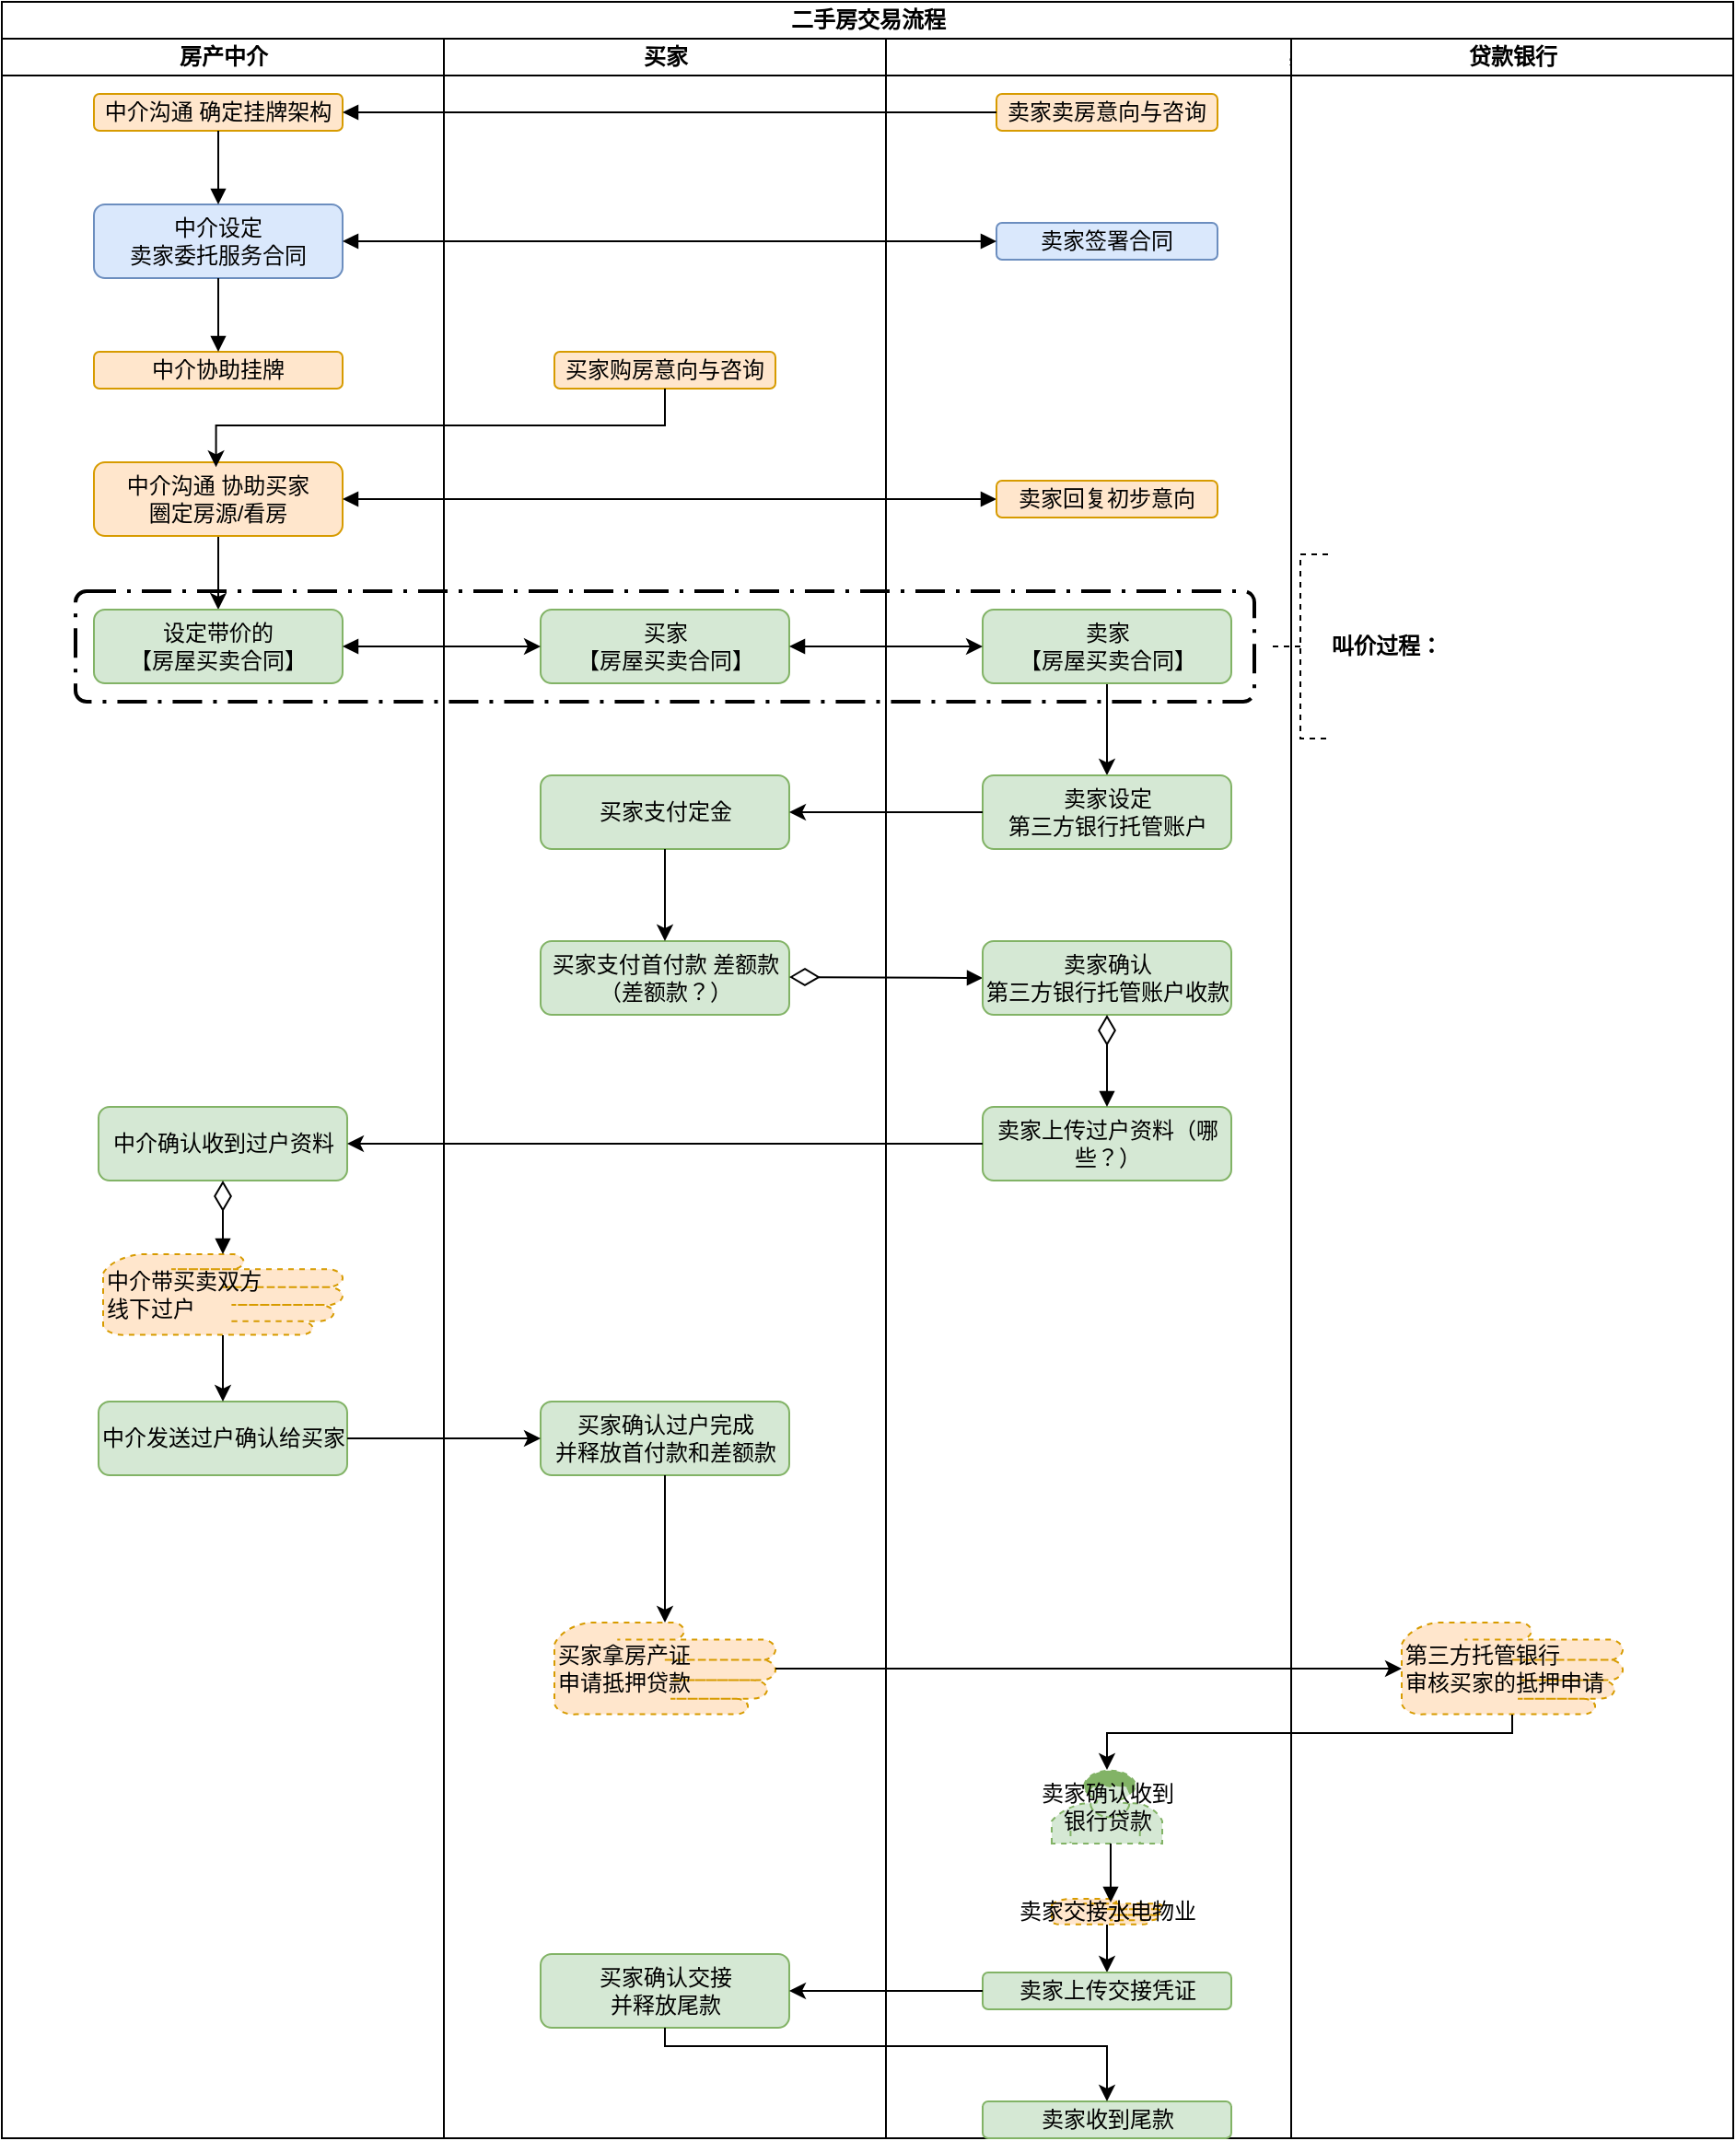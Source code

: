 <mxfile version="14.2.9" type="github">
  <diagram id="eCgH1aqY1Uuq_Gv72Vav" name="Page-1">
    <mxGraphModel dx="930" dy="457" grid="1" gridSize="10" guides="1" tooltips="1" connect="1" arrows="1" fold="1" page="1" pageScale="1" pageWidth="827" pageHeight="1169" math="0" shadow="0">
      <root>
        <mxCell id="0" />
        <mxCell id="1" parent="0" />
        <mxCell id="mIpBYpTtvKyWABxg0NEK-7" value="二手房交易流程" style="swimlane;html=1;childLayout=stackLayout;resizeParent=1;resizeParentMax=0;startSize=20;" parent="1" vertex="1">
          <mxGeometry width="940" height="1160" as="geometry" />
        </mxCell>
        <mxCell id="mIpBYpTtvKyWABxg0NEK-8" value="房产中介" style="swimlane;html=1;startSize=20;" parent="mIpBYpTtvKyWABxg0NEK-7" vertex="1">
          <mxGeometry y="20" width="240" height="1140" as="geometry" />
        </mxCell>
        <mxCell id="ocknudQu-m-3cSBIJ4q2-3" value="中介沟通 确定挂牌架构" style="shape=ext;rounded=1;html=1;whiteSpace=wrap;fillColor=#ffe6cc;strokeColor=#d79b00;" parent="mIpBYpTtvKyWABxg0NEK-8" vertex="1">
          <mxGeometry x="50" y="30" width="135" height="20" as="geometry" />
        </mxCell>
        <mxCell id="ocknudQu-m-3cSBIJ4q2-7" value="中介设定&lt;br&gt;卖家委托服务合同" style="shape=ext;rounded=1;html=1;whiteSpace=wrap;fillColor=#dae8fc;strokeColor=#6c8ebf;" parent="mIpBYpTtvKyWABxg0NEK-8" vertex="1">
          <mxGeometry x="50" y="90" width="135" height="40" as="geometry" />
        </mxCell>
        <mxCell id="ocknudQu-m-3cSBIJ4q2-8" value="" style="endArrow=block;endFill=1;endSize=6;html=1;exitX=0.5;exitY=1;exitDx=0;exitDy=0;entryX=0.5;entryY=0;entryDx=0;entryDy=0;" parent="mIpBYpTtvKyWABxg0NEK-8" source="ocknudQu-m-3cSBIJ4q2-3" target="ocknudQu-m-3cSBIJ4q2-7" edge="1">
          <mxGeometry width="100" relative="1" as="geometry">
            <mxPoint x="120" y="60" as="sourcePoint" />
            <mxPoint x="220" y="60" as="targetPoint" />
          </mxGeometry>
        </mxCell>
        <mxCell id="ocknudQu-m-3cSBIJ4q2-11" value="中介协助挂牌" style="shape=ext;rounded=1;html=1;whiteSpace=wrap;fillColor=#ffe6cc;strokeColor=#d79b00;" parent="mIpBYpTtvKyWABxg0NEK-8" vertex="1">
          <mxGeometry x="50" y="170" width="135" height="20" as="geometry" />
        </mxCell>
        <mxCell id="ocknudQu-m-3cSBIJ4q2-12" value="" style="endArrow=block;endFill=1;endSize=6;html=1;exitX=0.5;exitY=1;exitDx=0;exitDy=0;entryX=0.5;entryY=0;entryDx=0;entryDy=0;" parent="mIpBYpTtvKyWABxg0NEK-8" source="ocknudQu-m-3cSBIJ4q2-7" target="ocknudQu-m-3cSBIJ4q2-11" edge="1">
          <mxGeometry width="100" relative="1" as="geometry">
            <mxPoint x="120" y="150" as="sourcePoint" />
            <mxPoint x="220" y="150" as="targetPoint" />
          </mxGeometry>
        </mxCell>
        <mxCell id="ocknudQu-m-3cSBIJ4q2-19" style="edgeStyle=orthogonalEdgeStyle;rounded=0;orthogonalLoop=1;jettySize=auto;html=1;exitX=0.5;exitY=1;exitDx=0;exitDy=0;entryX=0.5;entryY=0;entryDx=0;entryDy=0;startArrow=none;startFill=0;" parent="mIpBYpTtvKyWABxg0NEK-8" source="ocknudQu-m-3cSBIJ4q2-14" target="ocknudQu-m-3cSBIJ4q2-18" edge="1">
          <mxGeometry relative="1" as="geometry" />
        </mxCell>
        <mxCell id="ocknudQu-m-3cSBIJ4q2-14" value="中介沟通 协助买家&lt;br&gt;圈定房源/看房" style="shape=ext;rounded=1;html=1;whiteSpace=wrap;fillColor=#ffe6cc;strokeColor=#d79b00;" parent="mIpBYpTtvKyWABxg0NEK-8" vertex="1">
          <mxGeometry x="50" y="230" width="135" height="40" as="geometry" />
        </mxCell>
        <mxCell id="ocknudQu-m-3cSBIJ4q2-18" value="设定带价的&lt;br&gt;【房屋买卖合同】" style="shape=ext;rounded=1;html=1;whiteSpace=wrap;fillColor=#d5e8d4;strokeColor=#82b366;" parent="mIpBYpTtvKyWABxg0NEK-8" vertex="1">
          <mxGeometry x="50" y="310" width="135" height="40" as="geometry" />
        </mxCell>
        <mxCell id="HF9s1pa_gHyb1Hk8taV--29" value="中介确认收到过户资料" style="shape=ext;rounded=1;html=1;whiteSpace=wrap;fillColor=#d5e8d4;strokeColor=#82b366;" vertex="1" parent="mIpBYpTtvKyWABxg0NEK-8">
          <mxGeometry x="52.5" y="580" width="135" height="40" as="geometry" />
        </mxCell>
        <mxCell id="HF9s1pa_gHyb1Hk8taV--31" value="中介带买卖双方&lt;br&gt;线下过户" style="shape=mxgraph.bpmn.manual_task;html=1;outlineConnect=0;dashed=1;align=left;fillColor=#ffe6cc;strokeColor=#d79b00;" vertex="1" parent="mIpBYpTtvKyWABxg0NEK-8">
          <mxGeometry x="55" y="660" width="130" height="44" as="geometry" />
        </mxCell>
        <mxCell id="HF9s1pa_gHyb1Hk8taV--32" value="" style="startArrow=diamondThin;startFill=0;startSize=14;endArrow=block;endFill=1;endSize=6;html=1;exitX=0.5;exitY=1;exitDx=0;exitDy=0;" edge="1" parent="mIpBYpTtvKyWABxg0NEK-8" source="HF9s1pa_gHyb1Hk8taV--29" target="HF9s1pa_gHyb1Hk8taV--31">
          <mxGeometry width="100" relative="1" as="geometry">
            <mxPoint x="110" y="620" as="sourcePoint" />
            <mxPoint x="210" y="620" as="targetPoint" />
          </mxGeometry>
        </mxCell>
        <mxCell id="HF9s1pa_gHyb1Hk8taV--35" value="中介发送过户确认给买家" style="shape=ext;rounded=1;html=1;whiteSpace=wrap;fillColor=#d5e8d4;strokeColor=#82b366;" vertex="1" parent="mIpBYpTtvKyWABxg0NEK-8">
          <mxGeometry x="52.5" y="740" width="135" height="40" as="geometry" />
        </mxCell>
        <mxCell id="mIpBYpTtvKyWABxg0NEK-9" value="买家" style="swimlane;html=1;startSize=20;" parent="mIpBYpTtvKyWABxg0NEK-7" vertex="1">
          <mxGeometry x="240" y="20" width="240" height="1140" as="geometry" />
        </mxCell>
        <mxCell id="ocknudQu-m-3cSBIJ4q2-13" value="买家购房意向与咨询" style="shape=ext;rounded=1;html=1;whiteSpace=wrap;fillColor=#ffe6cc;strokeColor=#d79b00;" parent="mIpBYpTtvKyWABxg0NEK-9" vertex="1">
          <mxGeometry x="60" y="170" width="120" height="20" as="geometry" />
        </mxCell>
        <mxCell id="ocknudQu-m-3cSBIJ4q2-17" value="" style="endArrow=block;endFill=1;endSize=6;html=1;entryX=0;entryY=0.5;entryDx=0;entryDy=0;exitX=1;exitY=0.5;exitDx=0;exitDy=0;startArrow=block;startFill=1;" parent="mIpBYpTtvKyWABxg0NEK-9" edge="1">
          <mxGeometry width="100" relative="1" as="geometry">
            <mxPoint x="-55" y="250" as="sourcePoint" />
            <mxPoint x="300" y="250" as="targetPoint" />
          </mxGeometry>
        </mxCell>
        <mxCell id="ocknudQu-m-3cSBIJ4q2-21" value="买家&lt;br&gt;【房屋买卖合同】" style="shape=ext;rounded=1;html=1;whiteSpace=wrap;fillColor=#d5e8d4;strokeColor=#82b366;" parent="mIpBYpTtvKyWABxg0NEK-9" vertex="1">
          <mxGeometry x="52.5" y="310" width="135" height="40" as="geometry" />
        </mxCell>
        <mxCell id="HF9s1pa_gHyb1Hk8taV--12" value="买家支付定金" style="shape=ext;rounded=1;html=1;whiteSpace=wrap;fillColor=#d5e8d4;strokeColor=#82b366;" vertex="1" parent="mIpBYpTtvKyWABxg0NEK-9">
          <mxGeometry x="52.5" y="400" width="135" height="40" as="geometry" />
        </mxCell>
        <mxCell id="HF9s1pa_gHyb1Hk8taV--19" value="买家支付首付款 差额款（差额款？）" style="shape=ext;rounded=1;html=1;whiteSpace=wrap;fillColor=#d5e8d4;strokeColor=#82b366;" vertex="1" parent="mIpBYpTtvKyWABxg0NEK-9">
          <mxGeometry x="52.5" y="490" width="135" height="40" as="geometry" />
        </mxCell>
        <mxCell id="HF9s1pa_gHyb1Hk8taV--20" value="" style="edgeStyle=orthogonalEdgeStyle;rounded=0;orthogonalLoop=1;jettySize=auto;html=1;startArrow=none;startFill=0;" edge="1" parent="mIpBYpTtvKyWABxg0NEK-9" source="HF9s1pa_gHyb1Hk8taV--12" target="HF9s1pa_gHyb1Hk8taV--19">
          <mxGeometry relative="1" as="geometry" />
        </mxCell>
        <mxCell id="HF9s1pa_gHyb1Hk8taV--21" value="" style="startArrow=diamondThin;startFill=0;startSize=14;endArrow=block;endFill=1;endSize=6;html=1;entryX=0;entryY=0.5;entryDx=0;entryDy=0;" edge="1" parent="mIpBYpTtvKyWABxg0NEK-9" target="HF9s1pa_gHyb1Hk8taV--24">
          <mxGeometry width="100" relative="1" as="geometry">
            <mxPoint x="187.5" y="509.5" as="sourcePoint" />
            <mxPoint x="287.5" y="509.5" as="targetPoint" />
          </mxGeometry>
        </mxCell>
        <mxCell id="HF9s1pa_gHyb1Hk8taV--36" value="买家确认过户完成&lt;br&gt;并释放首付款和差额款" style="shape=ext;rounded=1;html=1;whiteSpace=wrap;fillColor=#d5e8d4;strokeColor=#82b366;" vertex="1" parent="mIpBYpTtvKyWABxg0NEK-9">
          <mxGeometry x="52.5" y="740" width="135" height="40" as="geometry" />
        </mxCell>
        <mxCell id="HF9s1pa_gHyb1Hk8taV--40" value="买家拿房产证&lt;br&gt;申请抵押贷款" style="shape=mxgraph.bpmn.manual_task;html=1;outlineConnect=0;dashed=1;align=left;fillColor=#ffe6cc;strokeColor=#d79b00;" vertex="1" parent="mIpBYpTtvKyWABxg0NEK-9">
          <mxGeometry x="60" y="860" width="120" height="50" as="geometry" />
        </mxCell>
        <mxCell id="HF9s1pa_gHyb1Hk8taV--39" value="" style="edgeStyle=orthogonalEdgeStyle;rounded=0;orthogonalLoop=1;jettySize=auto;html=1;startArrow=none;startFill=0;" edge="1" parent="mIpBYpTtvKyWABxg0NEK-9" source="HF9s1pa_gHyb1Hk8taV--36" target="HF9s1pa_gHyb1Hk8taV--40">
          <mxGeometry relative="1" as="geometry">
            <mxPoint x="120" y="860" as="targetPoint" />
          </mxGeometry>
        </mxCell>
        <mxCell id="HF9s1pa_gHyb1Hk8taV--51" value="买家确认交接&lt;br&gt;并释放尾款" style="shape=ext;rounded=1;html=1;whiteSpace=wrap;fillColor=#d5e8d4;strokeColor=#82b366;" vertex="1" parent="mIpBYpTtvKyWABxg0NEK-9">
          <mxGeometry x="52.5" y="1040" width="135" height="40" as="geometry" />
        </mxCell>
        <mxCell id="mIpBYpTtvKyWABxg0NEK-10" value="卖家" style="swimlane;html=1;startSize=20;" parent="mIpBYpTtvKyWABxg0NEK-7" vertex="1">
          <mxGeometry x="480" y="20" width="460" height="1140" as="geometry" />
        </mxCell>
        <mxCell id="ocknudQu-m-3cSBIJ4q2-2" value="卖家卖房意向与咨询" style="shape=ext;rounded=1;html=1;whiteSpace=wrap;fillColor=#ffe6cc;strokeColor=#d79b00;" parent="mIpBYpTtvKyWABxg0NEK-10" vertex="1">
          <mxGeometry x="60" y="30" width="120" height="20" as="geometry" />
        </mxCell>
        <mxCell id="ocknudQu-m-3cSBIJ4q2-6" value="" style="endArrow=block;endFill=1;endSize=6;html=1;entryX=1;entryY=0.5;entryDx=0;entryDy=0;" parent="mIpBYpTtvKyWABxg0NEK-10" target="ocknudQu-m-3cSBIJ4q2-3" edge="1">
          <mxGeometry width="100" relative="1" as="geometry">
            <mxPoint x="60" y="40" as="sourcePoint" />
            <mxPoint x="160" y="40" as="targetPoint" />
          </mxGeometry>
        </mxCell>
        <mxCell id="ocknudQu-m-3cSBIJ4q2-9" value="卖家签署合同" style="shape=ext;rounded=1;html=1;whiteSpace=wrap;fillColor=#dae8fc;strokeColor=#6c8ebf;" parent="mIpBYpTtvKyWABxg0NEK-10" vertex="1">
          <mxGeometry x="60" y="100" width="120" height="20" as="geometry" />
        </mxCell>
        <mxCell id="ocknudQu-m-3cSBIJ4q2-16" value="卖家回复初步意向" style="shape=ext;rounded=1;html=1;whiteSpace=wrap;fillColor=#ffe6cc;strokeColor=#d79b00;" parent="mIpBYpTtvKyWABxg0NEK-10" vertex="1">
          <mxGeometry x="60" y="240" width="120" height="20" as="geometry" />
        </mxCell>
        <mxCell id="HF9s1pa_gHyb1Hk8taV--5" style="edgeStyle=orthogonalEdgeStyle;rounded=0;orthogonalLoop=1;jettySize=auto;html=1;exitX=0.5;exitY=1;exitDx=0;exitDy=0;entryX=0.5;entryY=0;entryDx=0;entryDy=0;startArrow=none;startFill=0;" edge="1" parent="mIpBYpTtvKyWABxg0NEK-10" source="HF9s1pa_gHyb1Hk8taV--2" target="HF9s1pa_gHyb1Hk8taV--4">
          <mxGeometry relative="1" as="geometry" />
        </mxCell>
        <mxCell id="HF9s1pa_gHyb1Hk8taV--2" value="卖家&lt;br&gt;【房屋买卖合同】" style="shape=ext;rounded=1;html=1;whiteSpace=wrap;fillColor=#d5e8d4;strokeColor=#82b366;" vertex="1" parent="mIpBYpTtvKyWABxg0NEK-10">
          <mxGeometry x="52.5" y="310" width="135" height="40" as="geometry" />
        </mxCell>
        <mxCell id="HF9s1pa_gHyb1Hk8taV--4" value="卖家设定&lt;br&gt;第三方银行托管账户" style="shape=ext;rounded=1;html=1;whiteSpace=wrap;fillColor=#d5e8d4;strokeColor=#82b366;" vertex="1" parent="mIpBYpTtvKyWABxg0NEK-10">
          <mxGeometry x="52.5" y="400" width="135" height="40" as="geometry" />
        </mxCell>
        <mxCell id="mIpBYpTtvKyWABxg0NEK-11" value="贷款银行" style="swimlane;html=1;startSize=20;" parent="mIpBYpTtvKyWABxg0NEK-10" vertex="1">
          <mxGeometry x="220" width="240" height="1140" as="geometry" />
        </mxCell>
        <mxCell id="HF9s1pa_gHyb1Hk8taV--16" value="&lt;b&gt;叫价过程：&lt;/b&gt;" style="html=1;shape=mxgraph.flowchart.annotation_2;align=left;labelPosition=right;dashed=1;" vertex="1" parent="mIpBYpTtvKyWABxg0NEK-11">
          <mxGeometry x="-10" y="280" width="30" height="100" as="geometry" />
        </mxCell>
        <mxCell id="HF9s1pa_gHyb1Hk8taV--41" value="第三方托管银行&lt;br&gt;审核买家的抵押申请" style="shape=mxgraph.bpmn.manual_task;html=1;outlineConnect=0;dashed=1;align=left;fillColor=#ffe6cc;strokeColor=#d79b00;" vertex="1" parent="mIpBYpTtvKyWABxg0NEK-11">
          <mxGeometry x="60" y="860" width="120" height="50" as="geometry" />
        </mxCell>
        <mxCell id="HF9s1pa_gHyb1Hk8taV--24" value="卖家确认&lt;br&gt;第三方银行托管账户收款" style="shape=ext;rounded=1;html=1;whiteSpace=wrap;fillColor=#d5e8d4;strokeColor=#82b366;" vertex="1" parent="mIpBYpTtvKyWABxg0NEK-10">
          <mxGeometry x="52.5" y="490" width="135" height="40" as="geometry" />
        </mxCell>
        <mxCell id="HF9s1pa_gHyb1Hk8taV--26" value="卖家上传过户资料（哪些？）" style="shape=ext;rounded=1;html=1;whiteSpace=wrap;fillColor=#d5e8d4;strokeColor=#82b366;" vertex="1" parent="mIpBYpTtvKyWABxg0NEK-10">
          <mxGeometry x="52.5" y="580" width="135" height="40" as="geometry" />
        </mxCell>
        <mxCell id="HF9s1pa_gHyb1Hk8taV--28" value="" style="startArrow=diamondThin;startFill=0;startSize=14;endArrow=block;endFill=1;endSize=6;html=1;exitX=0.5;exitY=1;exitDx=0;exitDy=0;entryX=0.5;entryY=0;entryDx=0;entryDy=0;" edge="1" parent="mIpBYpTtvKyWABxg0NEK-10" source="HF9s1pa_gHyb1Hk8taV--24" target="HF9s1pa_gHyb1Hk8taV--26">
          <mxGeometry width="100" relative="1" as="geometry">
            <mxPoint x="150" y="550" as="sourcePoint" />
            <mxPoint x="250" y="550" as="targetPoint" />
          </mxGeometry>
        </mxCell>
        <mxCell id="HF9s1pa_gHyb1Hk8taV--44" value="" style="edgeStyle=orthogonalEdgeStyle;rounded=0;orthogonalLoop=1;jettySize=auto;html=1;startArrow=none;startFill=0;" edge="1" parent="mIpBYpTtvKyWABxg0NEK-10" source="HF9s1pa_gHyb1Hk8taV--41">
          <mxGeometry relative="1" as="geometry">
            <mxPoint x="120" y="940" as="targetPoint" />
            <Array as="points">
              <mxPoint x="340" y="920" />
              <mxPoint x="120" y="920" />
            </Array>
          </mxGeometry>
        </mxCell>
        <mxCell id="HF9s1pa_gHyb1Hk8taV--45" value="卖家确认收到&lt;br&gt;银行贷款" style="shape=mxgraph.bpmn.user_task;html=1;outlineConnect=0;dashed=1;fillColor=#d5e8d4;strokeColor=#82b366;" vertex="1" parent="mIpBYpTtvKyWABxg0NEK-10">
          <mxGeometry x="90" y="940" width="60" height="40" as="geometry" />
        </mxCell>
        <mxCell id="HF9s1pa_gHyb1Hk8taV--46" value="卖家交接水电物业" style="shape=mxgraph.bpmn.manual_task;html=1;outlineConnect=0;dashed=1;fillColor=#ffe6cc;strokeColor=#d79b00;" vertex="1" parent="mIpBYpTtvKyWABxg0NEK-10">
          <mxGeometry x="90" y="1010" width="60" height="14" as="geometry" />
        </mxCell>
        <mxCell id="HF9s1pa_gHyb1Hk8taV--47" value="" style="endArrow=block;endFill=1;endSize=6;html=1;" edge="1" parent="mIpBYpTtvKyWABxg0NEK-10">
          <mxGeometry width="100" relative="1" as="geometry">
            <mxPoint x="122" y="980" as="sourcePoint" />
            <mxPoint x="122" y="1012" as="targetPoint" />
          </mxGeometry>
        </mxCell>
        <mxCell id="HF9s1pa_gHyb1Hk8taV--49" value="" style="edgeStyle=orthogonalEdgeStyle;rounded=0;orthogonalLoop=1;jettySize=auto;html=1;startArrow=none;startFill=0;" edge="1" parent="mIpBYpTtvKyWABxg0NEK-10" source="HF9s1pa_gHyb1Hk8taV--46">
          <mxGeometry relative="1" as="geometry">
            <mxPoint x="120" y="1050" as="targetPoint" />
          </mxGeometry>
        </mxCell>
        <mxCell id="HF9s1pa_gHyb1Hk8taV--50" value="卖家上传交接凭证" style="shape=ext;rounded=1;html=1;whiteSpace=wrap;fillColor=#d5e8d4;strokeColor=#82b366;" vertex="1" parent="mIpBYpTtvKyWABxg0NEK-10">
          <mxGeometry x="52.5" y="1050" width="135" height="20" as="geometry" />
        </mxCell>
        <mxCell id="HF9s1pa_gHyb1Hk8taV--53" value="卖家收到尾款" style="shape=ext;rounded=1;html=1;whiteSpace=wrap;fillColor=#d5e8d4;strokeColor=#82b366;" vertex="1" parent="mIpBYpTtvKyWABxg0NEK-10">
          <mxGeometry x="52.5" y="1120" width="135" height="20" as="geometry" />
        </mxCell>
        <mxCell id="ocknudQu-m-3cSBIJ4q2-10" value="" style="endArrow=block;endFill=1;endSize=6;html=1;entryX=0;entryY=0.5;entryDx=0;entryDy=0;exitX=1;exitY=0.5;exitDx=0;exitDy=0;startArrow=block;startFill=1;" parent="mIpBYpTtvKyWABxg0NEK-7" source="ocknudQu-m-3cSBIJ4q2-7" target="ocknudQu-m-3cSBIJ4q2-9" edge="1">
          <mxGeometry width="100" relative="1" as="geometry">
            <mxPoint x="210" y="130" as="sourcePoint" />
            <mxPoint x="290" y="130" as="targetPoint" />
          </mxGeometry>
        </mxCell>
        <mxCell id="ocknudQu-m-3cSBIJ4q2-15" style="edgeStyle=orthogonalEdgeStyle;rounded=0;orthogonalLoop=1;jettySize=auto;html=1;exitX=0.5;exitY=1;exitDx=0;exitDy=0;entryX=0.491;entryY=0.066;entryDx=0;entryDy=0;entryPerimeter=0;" parent="mIpBYpTtvKyWABxg0NEK-7" source="ocknudQu-m-3cSBIJ4q2-13" target="ocknudQu-m-3cSBIJ4q2-14" edge="1">
          <mxGeometry relative="1" as="geometry">
            <Array as="points">
              <mxPoint x="360" y="230" />
              <mxPoint x="116" y="230" />
            </Array>
          </mxGeometry>
        </mxCell>
        <mxCell id="ocknudQu-m-3cSBIJ4q2-22" value="" style="edgeStyle=orthogonalEdgeStyle;rounded=0;orthogonalLoop=1;jettySize=auto;html=1;startArrow=block;startFill=1;" parent="mIpBYpTtvKyWABxg0NEK-7" source="ocknudQu-m-3cSBIJ4q2-18" target="ocknudQu-m-3cSBIJ4q2-21" edge="1">
          <mxGeometry relative="1" as="geometry" />
        </mxCell>
        <mxCell id="HF9s1pa_gHyb1Hk8taV--3" value="" style="edgeStyle=orthogonalEdgeStyle;rounded=0;orthogonalLoop=1;jettySize=auto;html=1;startArrow=block;startFill=1;" edge="1" parent="mIpBYpTtvKyWABxg0NEK-7" source="ocknudQu-m-3cSBIJ4q2-21" target="HF9s1pa_gHyb1Hk8taV--2">
          <mxGeometry relative="1" as="geometry" />
        </mxCell>
        <mxCell id="HF9s1pa_gHyb1Hk8taV--13" value="" style="edgeStyle=orthogonalEdgeStyle;rounded=0;orthogonalLoop=1;jettySize=auto;html=1;startArrow=none;startFill=0;" edge="1" parent="mIpBYpTtvKyWABxg0NEK-7" source="HF9s1pa_gHyb1Hk8taV--4" target="HF9s1pa_gHyb1Hk8taV--12">
          <mxGeometry relative="1" as="geometry" />
        </mxCell>
        <mxCell id="HF9s1pa_gHyb1Hk8taV--30" value="" style="edgeStyle=orthogonalEdgeStyle;rounded=0;orthogonalLoop=1;jettySize=auto;html=1;startArrow=none;startFill=0;" edge="1" parent="mIpBYpTtvKyWABxg0NEK-7" source="HF9s1pa_gHyb1Hk8taV--26" target="HF9s1pa_gHyb1Hk8taV--29">
          <mxGeometry relative="1" as="geometry" />
        </mxCell>
        <mxCell id="HF9s1pa_gHyb1Hk8taV--37" value="" style="edgeStyle=orthogonalEdgeStyle;rounded=0;orthogonalLoop=1;jettySize=auto;html=1;startArrow=none;startFill=0;" edge="1" parent="mIpBYpTtvKyWABxg0NEK-7" source="HF9s1pa_gHyb1Hk8taV--35" target="HF9s1pa_gHyb1Hk8taV--36">
          <mxGeometry relative="1" as="geometry" />
        </mxCell>
        <mxCell id="HF9s1pa_gHyb1Hk8taV--42" value="" style="edgeStyle=orthogonalEdgeStyle;rounded=0;orthogonalLoop=1;jettySize=auto;html=1;startArrow=none;startFill=0;" edge="1" parent="mIpBYpTtvKyWABxg0NEK-7" source="HF9s1pa_gHyb1Hk8taV--40" target="HF9s1pa_gHyb1Hk8taV--41">
          <mxGeometry relative="1" as="geometry" />
        </mxCell>
        <mxCell id="HF9s1pa_gHyb1Hk8taV--52" value="" style="edgeStyle=orthogonalEdgeStyle;rounded=0;orthogonalLoop=1;jettySize=auto;html=1;startArrow=none;startFill=0;" edge="1" parent="mIpBYpTtvKyWABxg0NEK-7" source="HF9s1pa_gHyb1Hk8taV--50" target="HF9s1pa_gHyb1Hk8taV--51">
          <mxGeometry relative="1" as="geometry" />
        </mxCell>
        <mxCell id="HF9s1pa_gHyb1Hk8taV--54" value="" style="edgeStyle=orthogonalEdgeStyle;rounded=0;orthogonalLoop=1;jettySize=auto;html=1;startArrow=none;startFill=0;" edge="1" parent="mIpBYpTtvKyWABxg0NEK-7" source="HF9s1pa_gHyb1Hk8taV--51" target="HF9s1pa_gHyb1Hk8taV--53">
          <mxGeometry relative="1" as="geometry">
            <Array as="points">
              <mxPoint x="360" y="1110" />
              <mxPoint x="600" y="1110" />
            </Array>
          </mxGeometry>
        </mxCell>
        <mxCell id="HF9s1pa_gHyb1Hk8taV--15" value="" style="rounded=1;arcSize=10;dashed=1;strokeColor=#000000;fillColor=none;gradientColor=none;dashPattern=8 3 1 3;strokeWidth=2;" vertex="1" parent="1">
          <mxGeometry x="40" y="320" width="640" height="60" as="geometry" />
        </mxCell>
        <mxCell id="HF9s1pa_gHyb1Hk8taV--34" value="" style="edgeStyle=orthogonalEdgeStyle;rounded=0;orthogonalLoop=1;jettySize=auto;html=1;startArrow=none;startFill=0;" edge="1" parent="1" source="HF9s1pa_gHyb1Hk8taV--31">
          <mxGeometry relative="1" as="geometry">
            <mxPoint x="120" y="760" as="targetPoint" />
          </mxGeometry>
        </mxCell>
      </root>
    </mxGraphModel>
  </diagram>
</mxfile>
